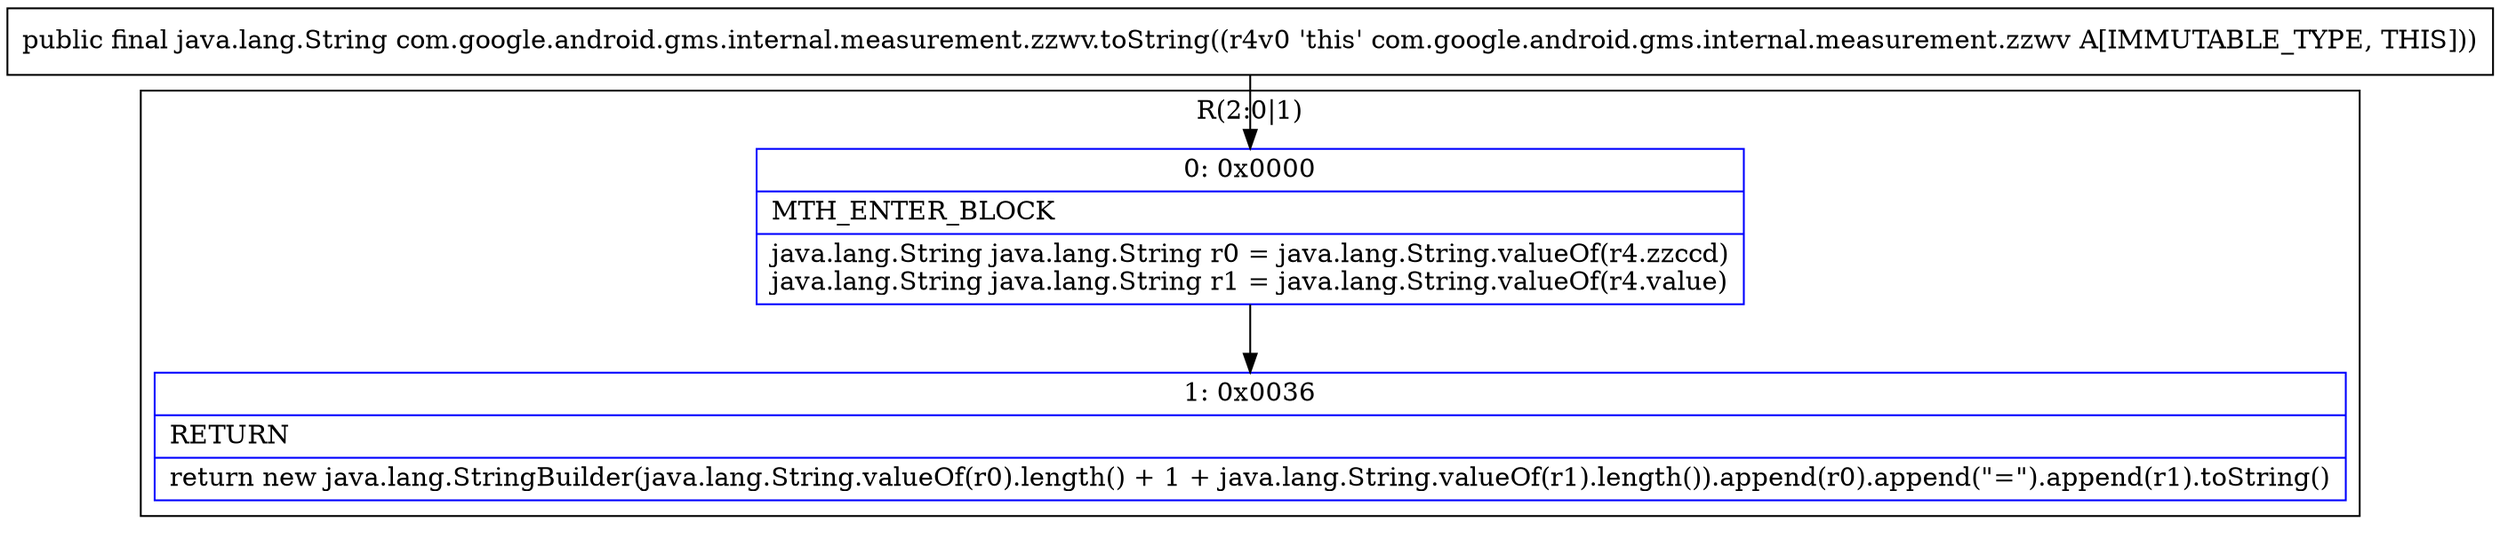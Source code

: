 digraph "CFG forcom.google.android.gms.internal.measurement.zzwv.toString()Ljava\/lang\/String;" {
subgraph cluster_Region_1086233946 {
label = "R(2:0|1)";
node [shape=record,color=blue];
Node_0 [shape=record,label="{0\:\ 0x0000|MTH_ENTER_BLOCK\l|java.lang.String java.lang.String r0 = java.lang.String.valueOf(r4.zzccd)\ljava.lang.String java.lang.String r1 = java.lang.String.valueOf(r4.value)\l}"];
Node_1 [shape=record,label="{1\:\ 0x0036|RETURN\l|return new java.lang.StringBuilder(java.lang.String.valueOf(r0).length() + 1 + java.lang.String.valueOf(r1).length()).append(r0).append(\"=\").append(r1).toString()\l}"];
}
MethodNode[shape=record,label="{public final java.lang.String com.google.android.gms.internal.measurement.zzwv.toString((r4v0 'this' com.google.android.gms.internal.measurement.zzwv A[IMMUTABLE_TYPE, THIS])) }"];
MethodNode -> Node_0;
Node_0 -> Node_1;
}

